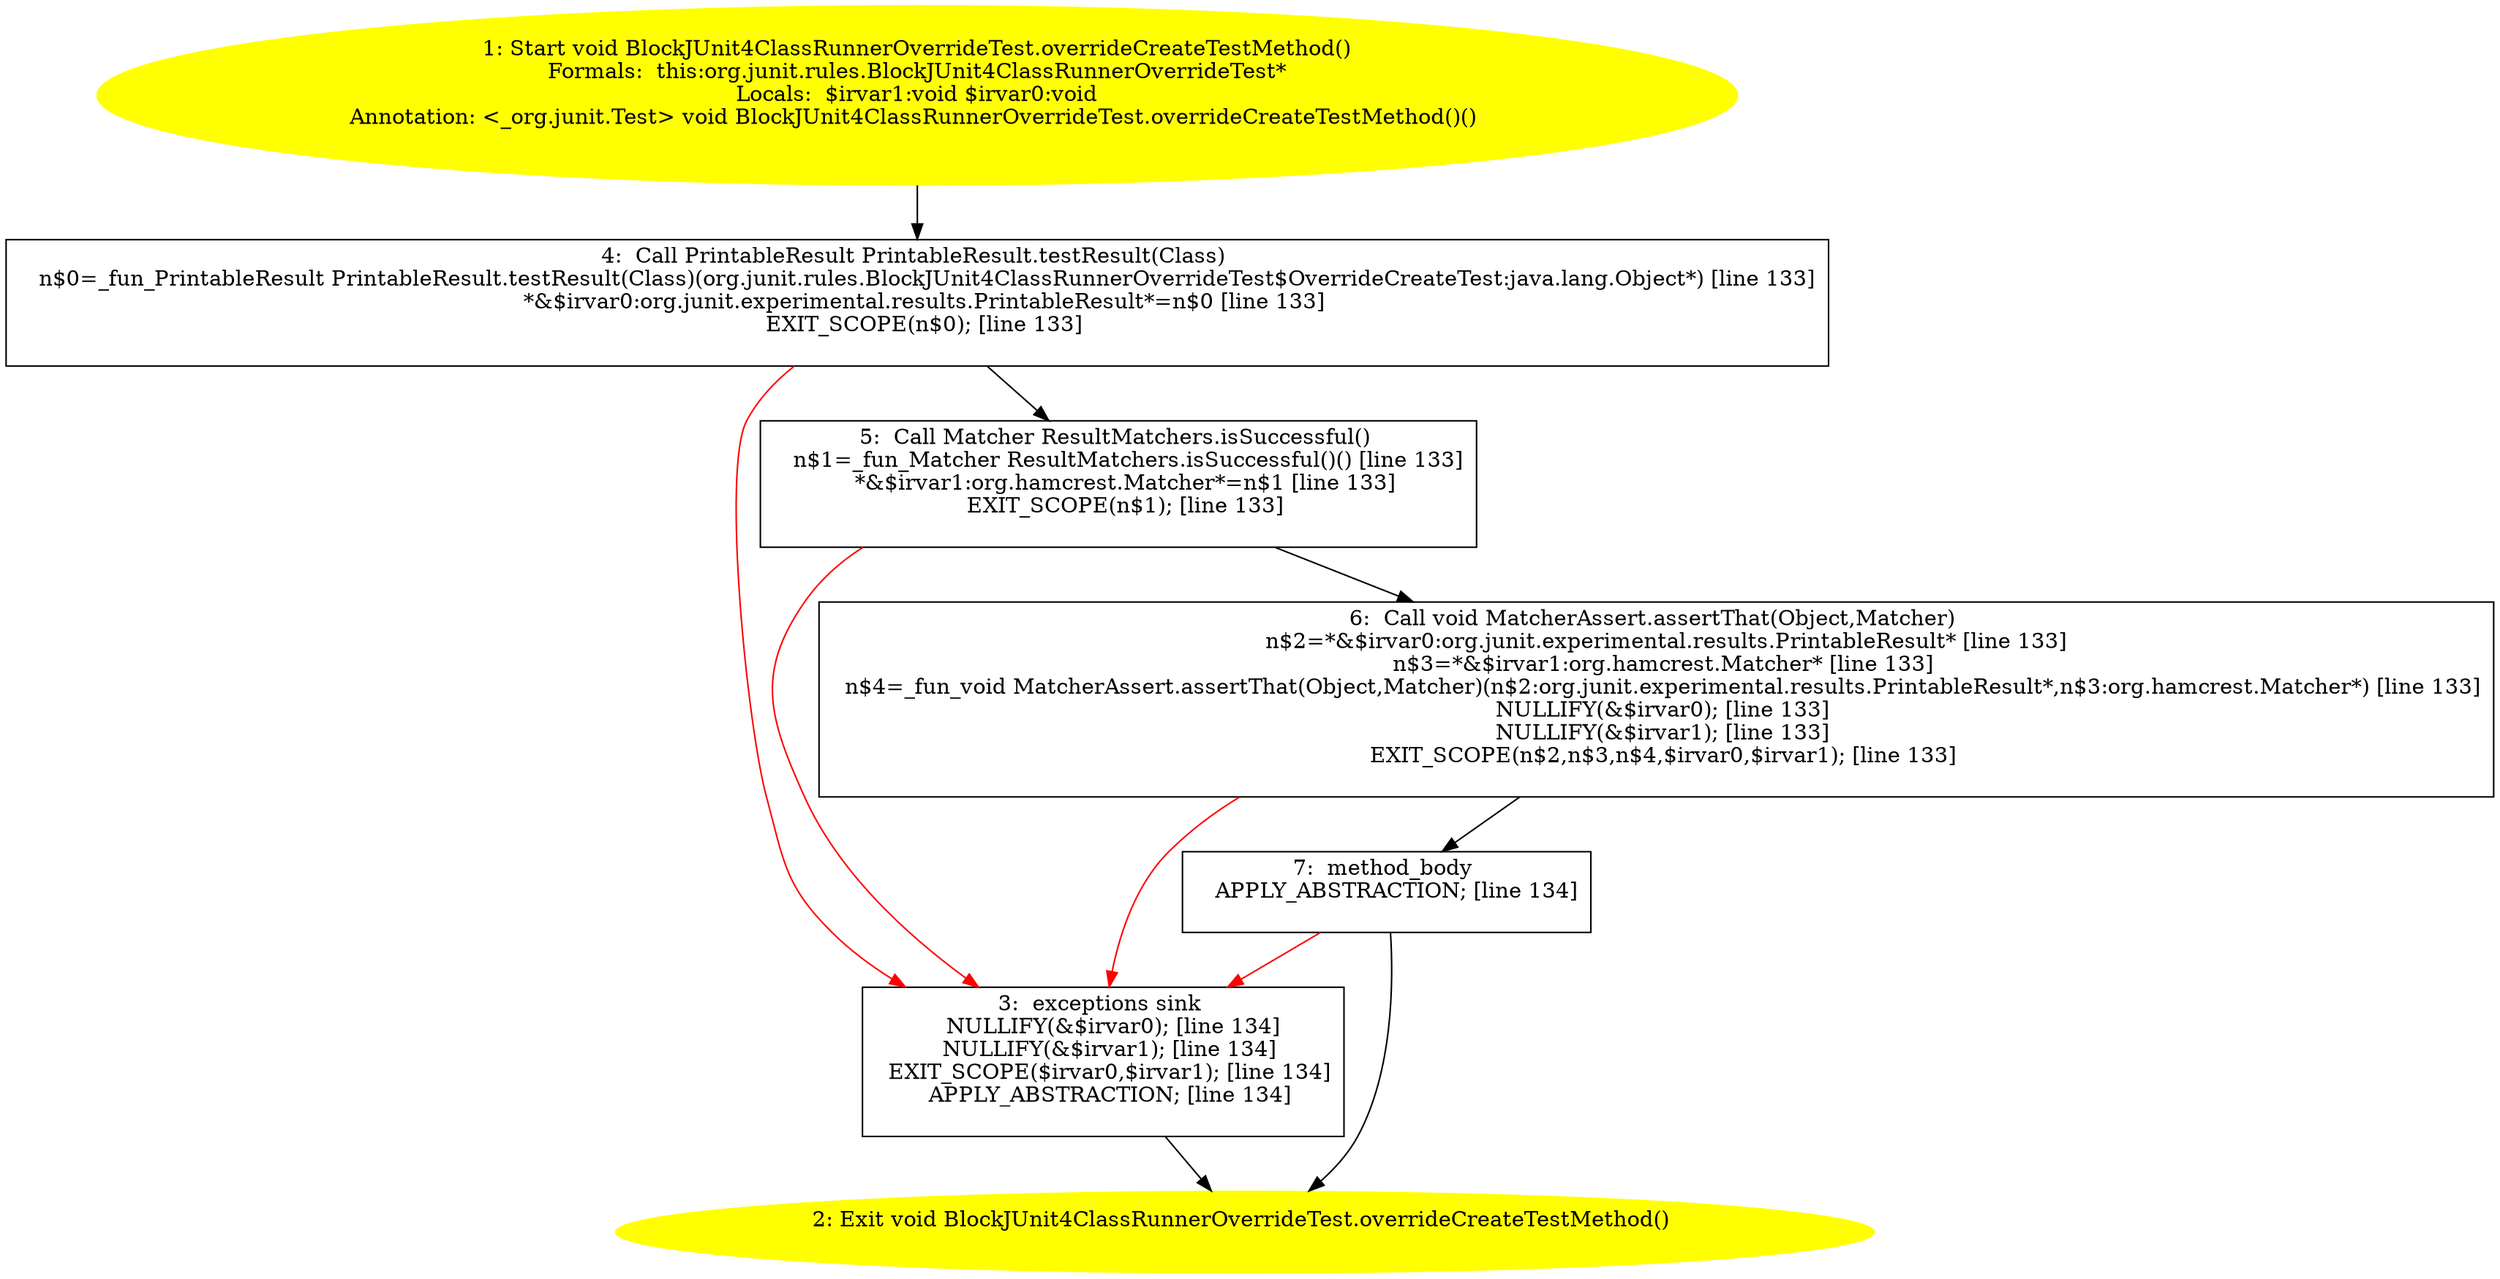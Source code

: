 /* @generated */
digraph cfg {
"org.junit.rules.BlockJUnit4ClassRunnerOverrideTest.overrideCreateTestMethod():void.fa0462ab012b322d7b405027de767788_1" [label="1: Start void BlockJUnit4ClassRunnerOverrideTest.overrideCreateTestMethod()\nFormals:  this:org.junit.rules.BlockJUnit4ClassRunnerOverrideTest*\nLocals:  $irvar1:void $irvar0:void\nAnnotation: <_org.junit.Test> void BlockJUnit4ClassRunnerOverrideTest.overrideCreateTestMethod()() \n  " color=yellow style=filled]
	

	 "org.junit.rules.BlockJUnit4ClassRunnerOverrideTest.overrideCreateTestMethod():void.fa0462ab012b322d7b405027de767788_1" -> "org.junit.rules.BlockJUnit4ClassRunnerOverrideTest.overrideCreateTestMethod():void.fa0462ab012b322d7b405027de767788_4" ;
"org.junit.rules.BlockJUnit4ClassRunnerOverrideTest.overrideCreateTestMethod():void.fa0462ab012b322d7b405027de767788_2" [label="2: Exit void BlockJUnit4ClassRunnerOverrideTest.overrideCreateTestMethod() \n  " color=yellow style=filled]
	

"org.junit.rules.BlockJUnit4ClassRunnerOverrideTest.overrideCreateTestMethod():void.fa0462ab012b322d7b405027de767788_3" [label="3:  exceptions sink \n   NULLIFY(&$irvar0); [line 134]\n  NULLIFY(&$irvar1); [line 134]\n  EXIT_SCOPE($irvar0,$irvar1); [line 134]\n  APPLY_ABSTRACTION; [line 134]\n " shape="box"]
	

	 "org.junit.rules.BlockJUnit4ClassRunnerOverrideTest.overrideCreateTestMethod():void.fa0462ab012b322d7b405027de767788_3" -> "org.junit.rules.BlockJUnit4ClassRunnerOverrideTest.overrideCreateTestMethod():void.fa0462ab012b322d7b405027de767788_2" ;
"org.junit.rules.BlockJUnit4ClassRunnerOverrideTest.overrideCreateTestMethod():void.fa0462ab012b322d7b405027de767788_4" [label="4:  Call PrintableResult PrintableResult.testResult(Class) \n   n$0=_fun_PrintableResult PrintableResult.testResult(Class)(org.junit.rules.BlockJUnit4ClassRunnerOverrideTest$OverrideCreateTest:java.lang.Object*) [line 133]\n  *&$irvar0:org.junit.experimental.results.PrintableResult*=n$0 [line 133]\n  EXIT_SCOPE(n$0); [line 133]\n " shape="box"]
	

	 "org.junit.rules.BlockJUnit4ClassRunnerOverrideTest.overrideCreateTestMethod():void.fa0462ab012b322d7b405027de767788_4" -> "org.junit.rules.BlockJUnit4ClassRunnerOverrideTest.overrideCreateTestMethod():void.fa0462ab012b322d7b405027de767788_5" ;
	 "org.junit.rules.BlockJUnit4ClassRunnerOverrideTest.overrideCreateTestMethod():void.fa0462ab012b322d7b405027de767788_4" -> "org.junit.rules.BlockJUnit4ClassRunnerOverrideTest.overrideCreateTestMethod():void.fa0462ab012b322d7b405027de767788_3" [color="red" ];
"org.junit.rules.BlockJUnit4ClassRunnerOverrideTest.overrideCreateTestMethod():void.fa0462ab012b322d7b405027de767788_5" [label="5:  Call Matcher ResultMatchers.isSuccessful() \n   n$1=_fun_Matcher ResultMatchers.isSuccessful()() [line 133]\n  *&$irvar1:org.hamcrest.Matcher*=n$1 [line 133]\n  EXIT_SCOPE(n$1); [line 133]\n " shape="box"]
	

	 "org.junit.rules.BlockJUnit4ClassRunnerOverrideTest.overrideCreateTestMethod():void.fa0462ab012b322d7b405027de767788_5" -> "org.junit.rules.BlockJUnit4ClassRunnerOverrideTest.overrideCreateTestMethod():void.fa0462ab012b322d7b405027de767788_6" ;
	 "org.junit.rules.BlockJUnit4ClassRunnerOverrideTest.overrideCreateTestMethod():void.fa0462ab012b322d7b405027de767788_5" -> "org.junit.rules.BlockJUnit4ClassRunnerOverrideTest.overrideCreateTestMethod():void.fa0462ab012b322d7b405027de767788_3" [color="red" ];
"org.junit.rules.BlockJUnit4ClassRunnerOverrideTest.overrideCreateTestMethod():void.fa0462ab012b322d7b405027de767788_6" [label="6:  Call void MatcherAssert.assertThat(Object,Matcher) \n   n$2=*&$irvar0:org.junit.experimental.results.PrintableResult* [line 133]\n  n$3=*&$irvar1:org.hamcrest.Matcher* [line 133]\n  n$4=_fun_void MatcherAssert.assertThat(Object,Matcher)(n$2:org.junit.experimental.results.PrintableResult*,n$3:org.hamcrest.Matcher*) [line 133]\n  NULLIFY(&$irvar0); [line 133]\n  NULLIFY(&$irvar1); [line 133]\n  EXIT_SCOPE(n$2,n$3,n$4,$irvar0,$irvar1); [line 133]\n " shape="box"]
	

	 "org.junit.rules.BlockJUnit4ClassRunnerOverrideTest.overrideCreateTestMethod():void.fa0462ab012b322d7b405027de767788_6" -> "org.junit.rules.BlockJUnit4ClassRunnerOverrideTest.overrideCreateTestMethod():void.fa0462ab012b322d7b405027de767788_7" ;
	 "org.junit.rules.BlockJUnit4ClassRunnerOverrideTest.overrideCreateTestMethod():void.fa0462ab012b322d7b405027de767788_6" -> "org.junit.rules.BlockJUnit4ClassRunnerOverrideTest.overrideCreateTestMethod():void.fa0462ab012b322d7b405027de767788_3" [color="red" ];
"org.junit.rules.BlockJUnit4ClassRunnerOverrideTest.overrideCreateTestMethod():void.fa0462ab012b322d7b405027de767788_7" [label="7:  method_body \n   APPLY_ABSTRACTION; [line 134]\n " shape="box"]
	

	 "org.junit.rules.BlockJUnit4ClassRunnerOverrideTest.overrideCreateTestMethod():void.fa0462ab012b322d7b405027de767788_7" -> "org.junit.rules.BlockJUnit4ClassRunnerOverrideTest.overrideCreateTestMethod():void.fa0462ab012b322d7b405027de767788_2" ;
	 "org.junit.rules.BlockJUnit4ClassRunnerOverrideTest.overrideCreateTestMethod():void.fa0462ab012b322d7b405027de767788_7" -> "org.junit.rules.BlockJUnit4ClassRunnerOverrideTest.overrideCreateTestMethod():void.fa0462ab012b322d7b405027de767788_3" [color="red" ];
}
